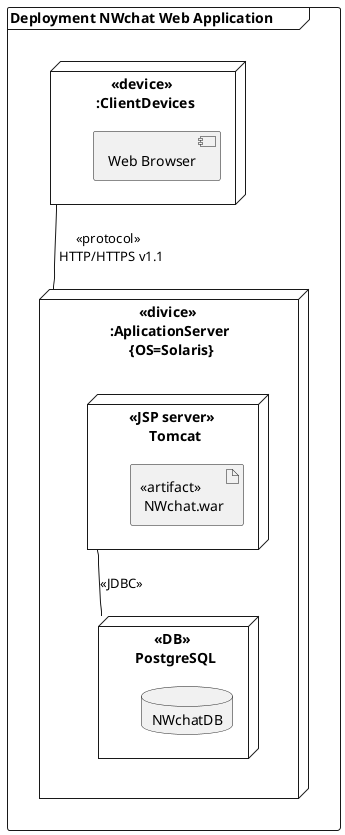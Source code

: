 @startuml
frame "Deployment NWchat Web Application        " {
    node "<<divice>> \n :AplicationServer \n {OS=Solaris}" as back_end {
        node "<<JSP server>> \n Tomcat" as jsp{
            artifact "<<artifact>> \n NWchat.war" as war
        }
        node "<<DB>> \n PostgreSQL" as bd{
            database "NWchatDB"
        }
     }
    jsp -- bd: <<JDBC>>


    node "<<device>> \n :ClientDevices" as client {
        component "Web Browser"
    }

    client -- back_end: <<protocol>> \n HTTP/HTTPS v1.1

}
@enduml